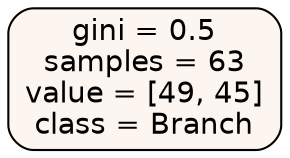 digraph Tree {
node [shape=box, style="filled, rounded", color="black", fontname="helvetica"] ;
edge [fontname="helvetica"] ;
0 [label="gini = 0.5\nsamples = 63\nvalue = [49, 45]\nclass = Branch", fillcolor="#fdf5ef"] ;
}